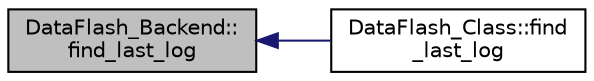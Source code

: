 digraph "DataFlash_Backend::find_last_log"
{
 // INTERACTIVE_SVG=YES
  edge [fontname="Helvetica",fontsize="10",labelfontname="Helvetica",labelfontsize="10"];
  node [fontname="Helvetica",fontsize="10",shape=record];
  rankdir="LR";
  Node1 [label="DataFlash_Backend::\lfind_last_log",height=0.2,width=0.4,color="black", fillcolor="grey75", style="filled", fontcolor="black"];
  Node1 -> Node2 [dir="back",color="midnightblue",fontsize="10",style="solid",fontname="Helvetica"];
  Node2 [label="DataFlash_Class::find\l_last_log",height=0.2,width=0.4,color="black", fillcolor="white", style="filled",URL="$classDataFlash__Class.html#aa8e7cec1fd7988bf72c3d389e4008678"];
}
